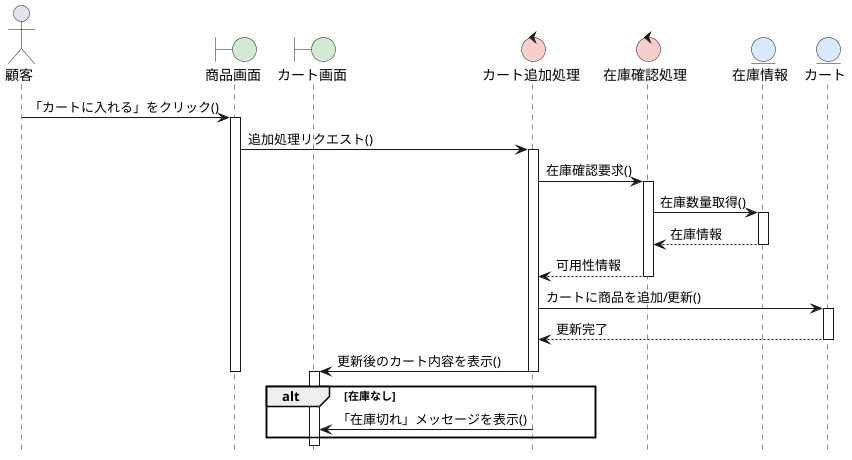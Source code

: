 @startuml BBショップ-カート追加シーケンス図
hide footbox
skinparam boundaryBackgroundColor #D5E8D4
skinparam controlBackgroundColor  #F8CECC
skinparam entityBackgroundColor   #DAE8FC

actor 顧客 as A
boundary "商品画面" as B1
boundary "カート画面" as B2
control "カート追加処理" as C1
control "在庫確認処理" as C2
entity "在庫情報" as E1
entity "カート" as E2

' 顧客が商品画面で「カートに入れる」をクリック
A -> B1: 「カートに入れる」をクリック()
activate B1

B1 -> C1: 追加処理リクエスト()
activate C1

C1 -> C2: 在庫確認要求()
activate C2
C2 -> E1: 在庫数量取得()
activate E1
E1 --> C2: 在庫情報
deactivate E1

C2 --> C1: 可用性情報
deactivate C2

' 在庫あり
C1 -> E2: カートに商品を追加/更新()
activate E2
E2 --> C1: 更新完了
deactivate E2

C1 -> B2: 更新後のカート内容を表示()
deactivate C1
deactivate B1
activate B2

' 在庫なしの場合のみメッセージ送信
alt 在庫なし
    C1 -> B2: 「在庫切れ」メッセージを表示()
end

@enduml

